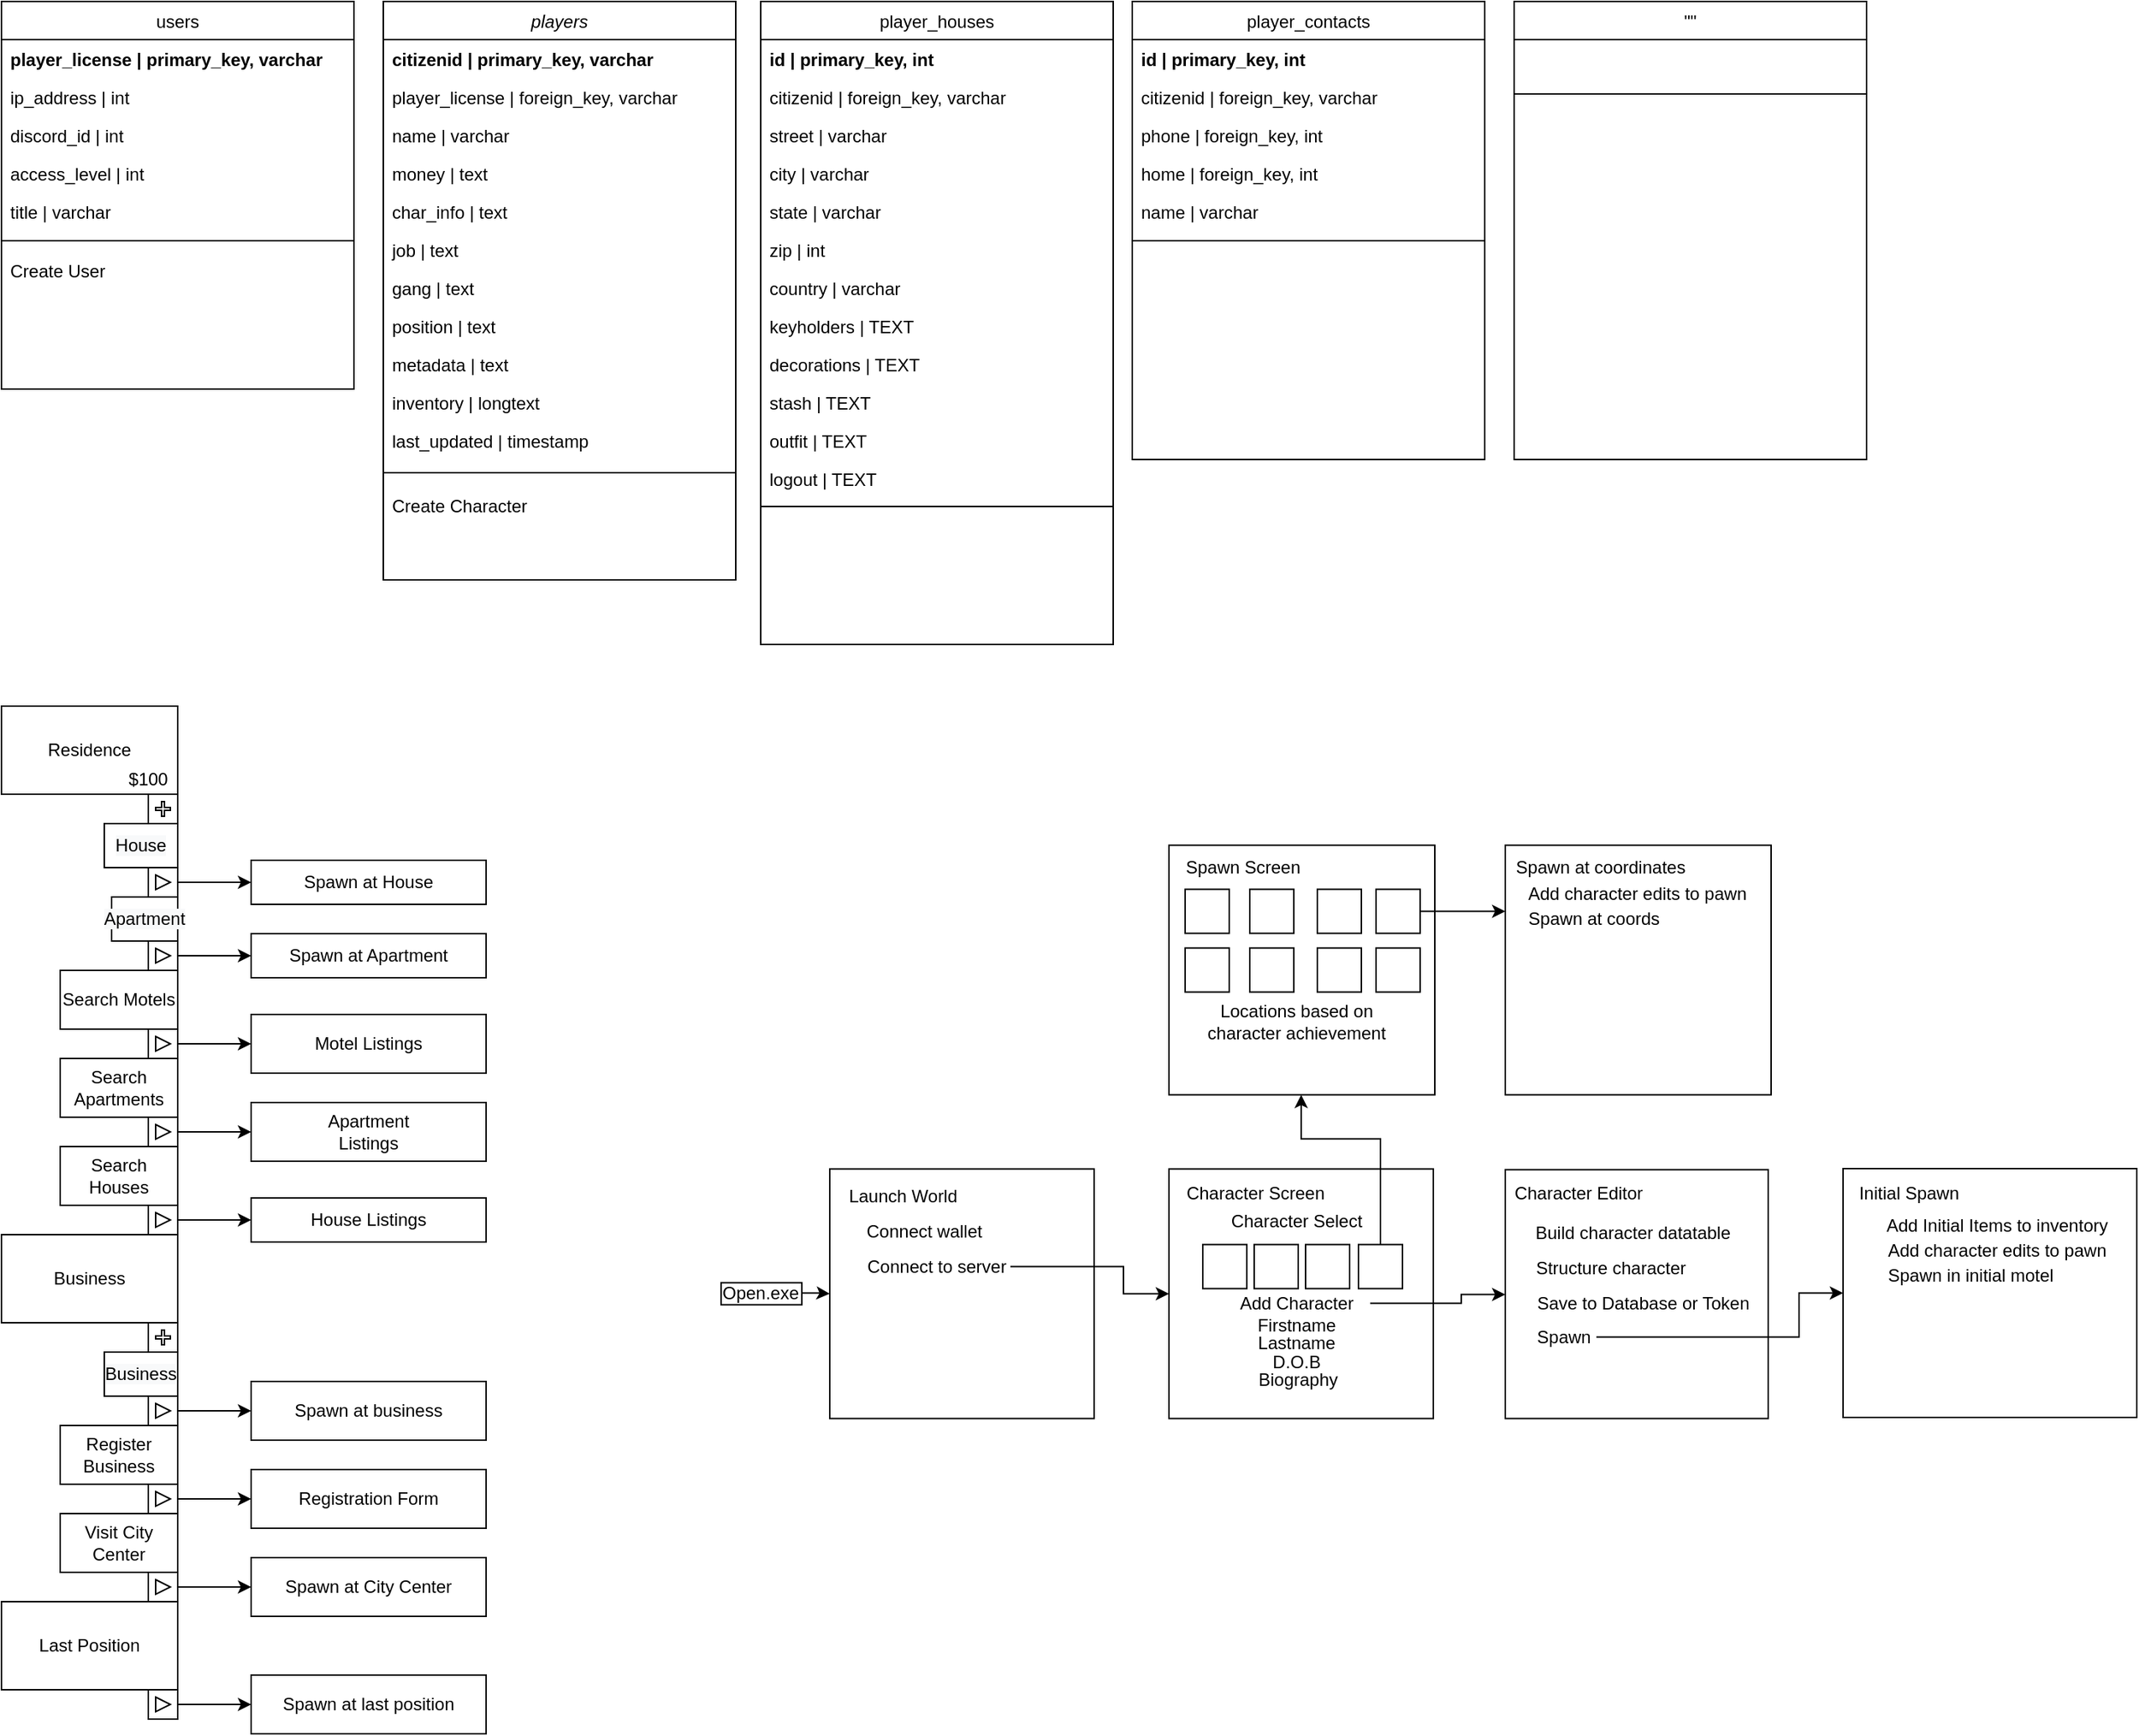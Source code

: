 <mxfile>
    <diagram id="C5RBs43oDa-KdzZeNtuy" name="Page-1">
        <mxGraphModel dx="797" dy="773" grid="1" gridSize="10" guides="1" tooltips="1" connect="1" arrows="1" fold="1" page="1" pageScale="1" pageWidth="827" pageHeight="1169" math="0" shadow="0">
            <root>
                <mxCell id="WIyWlLk6GJQsqaUBKTNV-0"/>
                <mxCell id="WIyWlLk6GJQsqaUBKTNV-1" parent="WIyWlLk6GJQsqaUBKTNV-0"/>
                <mxCell id="zkfFHV4jXpPFQw0GAbJ--17" value="player_houses" style="swimlane;fontStyle=0;align=center;verticalAlign=top;childLayout=stackLayout;horizontal=1;startSize=26;horizontalStack=0;resizeParent=1;resizeLast=0;collapsible=1;marginBottom=0;rounded=0;shadow=0;strokeWidth=1;" parent="WIyWlLk6GJQsqaUBKTNV-1" vertex="1">
                    <mxGeometry x="587" y="80" width="240" height="438" as="geometry">
                        <mxRectangle x="550" y="140" width="160" height="26" as="alternateBounds"/>
                    </mxGeometry>
                </mxCell>
                <mxCell id="kCSMKHIH9y4YXAg4UVFs-0" value="id | primary_key, int" style="text;align=left;verticalAlign=top;spacingLeft=4;spacingRight=4;overflow=hidden;rotatable=0;points=[[0,0.5],[1,0.5]];portConstraint=eastwest;fontStyle=1" parent="zkfFHV4jXpPFQw0GAbJ--17" vertex="1">
                    <mxGeometry y="26" width="240" height="26" as="geometry"/>
                </mxCell>
                <mxCell id="kCSMKHIH9y4YXAg4UVFs-2" value="citizenid | foreign_key, varchar" style="text;align=left;verticalAlign=top;spacingLeft=4;spacingRight=4;overflow=hidden;rotatable=0;points=[[0,0.5],[1,0.5]];portConstraint=eastwest;" parent="zkfFHV4jXpPFQw0GAbJ--17" vertex="1">
                    <mxGeometry y="52" width="240" height="26" as="geometry"/>
                </mxCell>
                <mxCell id="zkfFHV4jXpPFQw0GAbJ--18" value="street | varchar" style="text;align=left;verticalAlign=top;spacingLeft=4;spacingRight=4;overflow=hidden;rotatable=0;points=[[0,0.5],[1,0.5]];portConstraint=eastwest;" parent="zkfFHV4jXpPFQw0GAbJ--17" vertex="1">
                    <mxGeometry y="78" width="240" height="26" as="geometry"/>
                </mxCell>
                <mxCell id="zkfFHV4jXpPFQw0GAbJ--19" value="city | varchar" style="text;align=left;verticalAlign=top;spacingLeft=4;spacingRight=4;overflow=hidden;rotatable=0;points=[[0,0.5],[1,0.5]];portConstraint=eastwest;rounded=0;shadow=0;html=0;" parent="zkfFHV4jXpPFQw0GAbJ--17" vertex="1">
                    <mxGeometry y="104" width="240" height="26" as="geometry"/>
                </mxCell>
                <mxCell id="zkfFHV4jXpPFQw0GAbJ--20" value="state | varchar" style="text;align=left;verticalAlign=top;spacingLeft=4;spacingRight=4;overflow=hidden;rotatable=0;points=[[0,0.5],[1,0.5]];portConstraint=eastwest;rounded=0;shadow=0;html=0;" parent="zkfFHV4jXpPFQw0GAbJ--17" vertex="1">
                    <mxGeometry y="130" width="240" height="26" as="geometry"/>
                </mxCell>
                <mxCell id="zkfFHV4jXpPFQw0GAbJ--21" value="zip | int" style="text;align=left;verticalAlign=top;spacingLeft=4;spacingRight=4;overflow=hidden;rotatable=0;points=[[0,0.5],[1,0.5]];portConstraint=eastwest;rounded=0;shadow=0;html=0;" parent="zkfFHV4jXpPFQw0GAbJ--17" vertex="1">
                    <mxGeometry y="156" width="240" height="26" as="geometry"/>
                </mxCell>
                <mxCell id="zkfFHV4jXpPFQw0GAbJ--22" value="country | varchar" style="text;align=left;verticalAlign=top;spacingLeft=4;spacingRight=4;overflow=hidden;rotatable=0;points=[[0,0.5],[1,0.5]];portConstraint=eastwest;rounded=0;shadow=0;html=0;" parent="zkfFHV4jXpPFQw0GAbJ--17" vertex="1">
                    <mxGeometry y="182" width="240" height="26" as="geometry"/>
                </mxCell>
                <mxCell id="kCSMKHIH9y4YXAg4UVFs-17" value="keyholders | TEXT" style="text;align=left;verticalAlign=top;spacingLeft=4;spacingRight=4;overflow=hidden;rotatable=0;points=[[0,0.5],[1,0.5]];portConstraint=eastwest;" parent="zkfFHV4jXpPFQw0GAbJ--17" vertex="1">
                    <mxGeometry y="208" width="240" height="26" as="geometry"/>
                </mxCell>
                <mxCell id="kCSMKHIH9y4YXAg4UVFs-18" value="decorations | TEXT" style="text;align=left;verticalAlign=top;spacingLeft=4;spacingRight=4;overflow=hidden;rotatable=0;points=[[0,0.5],[1,0.5]];portConstraint=eastwest;" parent="zkfFHV4jXpPFQw0GAbJ--17" vertex="1">
                    <mxGeometry y="234" width="240" height="26" as="geometry"/>
                </mxCell>
                <mxCell id="kCSMKHIH9y4YXAg4UVFs-19" value="stash | TEXT" style="text;align=left;verticalAlign=top;spacingLeft=4;spacingRight=4;overflow=hidden;rotatable=0;points=[[0,0.5],[1,0.5]];portConstraint=eastwest;" parent="zkfFHV4jXpPFQw0GAbJ--17" vertex="1">
                    <mxGeometry y="260" width="240" height="26" as="geometry"/>
                </mxCell>
                <mxCell id="kCSMKHIH9y4YXAg4UVFs-20" value="outfit | TEXT" style="text;align=left;verticalAlign=top;spacingLeft=4;spacingRight=4;overflow=hidden;rotatable=0;points=[[0,0.5],[1,0.5]];portConstraint=eastwest;" parent="zkfFHV4jXpPFQw0GAbJ--17" vertex="1">
                    <mxGeometry y="286" width="240" height="26" as="geometry"/>
                </mxCell>
                <mxCell id="kCSMKHIH9y4YXAg4UVFs-21" value="logout | TEXT" style="text;align=left;verticalAlign=top;spacingLeft=4;spacingRight=4;overflow=hidden;rotatable=0;points=[[0,0.5],[1,0.5]];portConstraint=eastwest;" parent="zkfFHV4jXpPFQw0GAbJ--17" vertex="1">
                    <mxGeometry y="312" width="240" height="26" as="geometry"/>
                </mxCell>
                <mxCell id="zkfFHV4jXpPFQw0GAbJ--23" value="" style="line;html=1;strokeWidth=1;align=left;verticalAlign=middle;spacingTop=-1;spacingLeft=3;spacingRight=3;rotatable=0;labelPosition=right;points=[];portConstraint=eastwest;" parent="zkfFHV4jXpPFQw0GAbJ--17" vertex="1">
                    <mxGeometry y="338" width="240" height="12" as="geometry"/>
                </mxCell>
                <mxCell id="kCSMKHIH9y4YXAg4UVFs-7" value="player_contacts" style="swimlane;fontStyle=0;align=center;verticalAlign=top;childLayout=stackLayout;horizontal=1;startSize=26;horizontalStack=0;resizeParent=1;resizeLast=0;collapsible=1;marginBottom=0;rounded=0;shadow=0;strokeWidth=1;" parent="WIyWlLk6GJQsqaUBKTNV-1" vertex="1">
                    <mxGeometry x="840" y="80" width="240" height="312" as="geometry">
                        <mxRectangle x="550" y="140" width="160" height="26" as="alternateBounds"/>
                    </mxGeometry>
                </mxCell>
                <mxCell id="kCSMKHIH9y4YXAg4UVFs-32" value="id | primary_key, int" style="text;align=left;verticalAlign=top;spacingLeft=4;spacingRight=4;overflow=hidden;rotatable=0;points=[[0,0.5],[1,0.5]];portConstraint=eastwest;fontStyle=1" parent="kCSMKHIH9y4YXAg4UVFs-7" vertex="1">
                    <mxGeometry y="26" width="240" height="26" as="geometry"/>
                </mxCell>
                <mxCell id="kCSMKHIH9y4YXAg4UVFs-33" value="citizenid | foreign_key, varchar" style="text;align=left;verticalAlign=top;spacingLeft=4;spacingRight=4;overflow=hidden;rotatable=0;points=[[0,0.5],[1,0.5]];portConstraint=eastwest;" parent="kCSMKHIH9y4YXAg4UVFs-7" vertex="1">
                    <mxGeometry y="52" width="240" height="26" as="geometry"/>
                </mxCell>
                <mxCell id="kCSMKHIH9y4YXAg4UVFs-35" value="phone | foreign_key, int" style="text;align=left;verticalAlign=top;spacingLeft=4;spacingRight=4;overflow=hidden;rotatable=0;points=[[0,0.5],[1,0.5]];portConstraint=eastwest;" parent="kCSMKHIH9y4YXAg4UVFs-7" vertex="1">
                    <mxGeometry y="78" width="240" height="26" as="geometry"/>
                </mxCell>
                <mxCell id="kCSMKHIH9y4YXAg4UVFs-36" value="home | foreign_key, int" style="text;align=left;verticalAlign=top;spacingLeft=4;spacingRight=4;overflow=hidden;rotatable=0;points=[[0,0.5],[1,0.5]];portConstraint=eastwest;" parent="kCSMKHIH9y4YXAg4UVFs-7" vertex="1">
                    <mxGeometry y="104" width="240" height="26" as="geometry"/>
                </mxCell>
                <mxCell id="kCSMKHIH9y4YXAg4UVFs-34" value="name | varchar" style="text;align=left;verticalAlign=top;spacingLeft=4;spacingRight=4;overflow=hidden;rotatable=0;points=[[0,0.5],[1,0.5]];portConstraint=eastwest;" parent="kCSMKHIH9y4YXAg4UVFs-7" vertex="1">
                    <mxGeometry y="130" width="240" height="26" as="geometry"/>
                </mxCell>
                <mxCell id="kCSMKHIH9y4YXAg4UVFs-16" value="" style="line;html=1;strokeWidth=1;align=left;verticalAlign=middle;spacingTop=-1;spacingLeft=3;spacingRight=3;rotatable=0;labelPosition=right;points=[];portConstraint=eastwest;" parent="kCSMKHIH9y4YXAg4UVFs-7" vertex="1">
                    <mxGeometry y="156" width="240" height="14" as="geometry"/>
                </mxCell>
                <mxCell id="zkfFHV4jXpPFQw0GAbJ--0" value="players" style="swimlane;fontStyle=2;align=center;verticalAlign=top;childLayout=stackLayout;horizontal=1;startSize=26;horizontalStack=0;resizeParent=1;resizeLast=0;collapsible=1;marginBottom=0;rounded=0;shadow=0;strokeWidth=1;" parent="WIyWlLk6GJQsqaUBKTNV-1" vertex="1">
                    <mxGeometry x="330" y="80" width="240" height="394" as="geometry">
                        <mxRectangle x="230" y="140" width="160" height="26" as="alternateBounds"/>
                    </mxGeometry>
                </mxCell>
                <mxCell id="zkfFHV4jXpPFQw0GAbJ--3" value="citizenid | primary_key, varchar" style="text;align=left;verticalAlign=top;spacingLeft=4;spacingRight=4;overflow=hidden;rotatable=0;points=[[0,0.5],[1,0.5]];portConstraint=eastwest;rounded=0;shadow=0;html=0;fontStyle=1" parent="zkfFHV4jXpPFQw0GAbJ--0" vertex="1">
                    <mxGeometry y="26" width="240" height="26" as="geometry"/>
                </mxCell>
                <mxCell id="kCSMKHIH9y4YXAg4UVFs-37" value="player_license | foreign_key, varchar" style="text;align=left;verticalAlign=top;spacingLeft=4;spacingRight=4;overflow=hidden;rotatable=0;points=[[0,0.5],[1,0.5]];portConstraint=eastwest;fontStyle=0" parent="zkfFHV4jXpPFQw0GAbJ--0" vertex="1">
                    <mxGeometry y="52" width="240" height="26" as="geometry"/>
                </mxCell>
                <mxCell id="zkfFHV4jXpPFQw0GAbJ--1" value="name | varchar" style="text;align=left;verticalAlign=top;spacingLeft=4;spacingRight=4;overflow=hidden;rotatable=0;points=[[0,0.5],[1,0.5]];portConstraint=eastwest;" parent="zkfFHV4jXpPFQw0GAbJ--0" vertex="1">
                    <mxGeometry y="78" width="240" height="26" as="geometry"/>
                </mxCell>
                <mxCell id="kCSMKHIH9y4YXAg4UVFs-22" value="money | text" style="text;align=left;verticalAlign=top;spacingLeft=4;spacingRight=4;overflow=hidden;rotatable=0;points=[[0,0.5],[1,0.5]];portConstraint=eastwest;" parent="zkfFHV4jXpPFQw0GAbJ--0" vertex="1">
                    <mxGeometry y="104" width="240" height="26" as="geometry"/>
                </mxCell>
                <mxCell id="kCSMKHIH9y4YXAg4UVFs-23" value="char_info | text" style="text;align=left;verticalAlign=top;spacingLeft=4;spacingRight=4;overflow=hidden;rotatable=0;points=[[0,0.5],[1,0.5]];portConstraint=eastwest;" parent="zkfFHV4jXpPFQw0GAbJ--0" vertex="1">
                    <mxGeometry y="130" width="240" height="26" as="geometry"/>
                </mxCell>
                <mxCell id="kCSMKHIH9y4YXAg4UVFs-24" value="job | text" style="text;align=left;verticalAlign=top;spacingLeft=4;spacingRight=4;overflow=hidden;rotatable=0;points=[[0,0.5],[1,0.5]];portConstraint=eastwest;" parent="zkfFHV4jXpPFQw0GAbJ--0" vertex="1">
                    <mxGeometry y="156" width="240" height="26" as="geometry"/>
                </mxCell>
                <mxCell id="kCSMKHIH9y4YXAg4UVFs-25" value="gang | text" style="text;align=left;verticalAlign=top;spacingLeft=4;spacingRight=4;overflow=hidden;rotatable=0;points=[[0,0.5],[1,0.5]];portConstraint=eastwest;" parent="zkfFHV4jXpPFQw0GAbJ--0" vertex="1">
                    <mxGeometry y="182" width="240" height="26" as="geometry"/>
                </mxCell>
                <mxCell id="kCSMKHIH9y4YXAg4UVFs-26" value="position | text" style="text;align=left;verticalAlign=top;spacingLeft=4;spacingRight=4;overflow=hidden;rotatable=0;points=[[0,0.5],[1,0.5]];portConstraint=eastwest;" parent="zkfFHV4jXpPFQw0GAbJ--0" vertex="1">
                    <mxGeometry y="208" width="240" height="26" as="geometry"/>
                </mxCell>
                <mxCell id="kCSMKHIH9y4YXAg4UVFs-27" value="metadata | text" style="text;align=left;verticalAlign=top;spacingLeft=4;spacingRight=4;overflow=hidden;rotatable=0;points=[[0,0.5],[1,0.5]];portConstraint=eastwest;" parent="zkfFHV4jXpPFQw0GAbJ--0" vertex="1">
                    <mxGeometry y="234" width="240" height="26" as="geometry"/>
                </mxCell>
                <mxCell id="kCSMKHIH9y4YXAg4UVFs-28" value="inventory | longtext" style="text;align=left;verticalAlign=top;spacingLeft=4;spacingRight=4;overflow=hidden;rotatable=0;points=[[0,0.5],[1,0.5]];portConstraint=eastwest;" parent="zkfFHV4jXpPFQw0GAbJ--0" vertex="1">
                    <mxGeometry y="260" width="240" height="26" as="geometry"/>
                </mxCell>
                <mxCell id="kCSMKHIH9y4YXAg4UVFs-29" value="last_updated | timestamp" style="text;align=left;verticalAlign=top;spacingLeft=4;spacingRight=4;overflow=hidden;rotatable=0;points=[[0,0.5],[1,0.5]];portConstraint=eastwest;" parent="zkfFHV4jXpPFQw0GAbJ--0" vertex="1">
                    <mxGeometry y="286" width="240" height="26" as="geometry"/>
                </mxCell>
                <mxCell id="zkfFHV4jXpPFQw0GAbJ--4" value="" style="line;html=1;strokeWidth=1;align=left;verticalAlign=middle;spacingTop=-1;spacingLeft=3;spacingRight=3;rotatable=0;labelPosition=right;points=[];portConstraint=eastwest;" parent="zkfFHV4jXpPFQw0GAbJ--0" vertex="1">
                    <mxGeometry y="312" width="240" height="18" as="geometry"/>
                </mxCell>
                <mxCell id="zkfFHV4jXpPFQw0GAbJ--5" value="Create Character" style="text;align=left;verticalAlign=top;spacingLeft=4;spacingRight=4;overflow=hidden;rotatable=0;points=[[0,0.5],[1,0.5]];portConstraint=eastwest;" parent="zkfFHV4jXpPFQw0GAbJ--0" vertex="1">
                    <mxGeometry y="330" width="240" height="26" as="geometry"/>
                </mxCell>
                <mxCell id="zkfFHV4jXpPFQw0GAbJ--6" value="users" style="swimlane;fontStyle=0;align=center;verticalAlign=top;childLayout=stackLayout;horizontal=1;startSize=26;horizontalStack=0;resizeParent=1;resizeLast=0;collapsible=1;marginBottom=0;rounded=0;shadow=0;strokeWidth=1;" parent="WIyWlLk6GJQsqaUBKTNV-1" vertex="1">
                    <mxGeometry x="70" y="80" width="240" height="264" as="geometry">
                        <mxRectangle x="130" y="380" width="160" height="26" as="alternateBounds"/>
                    </mxGeometry>
                </mxCell>
                <mxCell id="zkfFHV4jXpPFQw0GAbJ--7" value="player_license | primary_key, varchar" style="text;align=left;verticalAlign=top;spacingLeft=4;spacingRight=4;overflow=hidden;rotatable=0;points=[[0,0.5],[1,0.5]];portConstraint=eastwest;fontStyle=1" parent="zkfFHV4jXpPFQw0GAbJ--6" vertex="1">
                    <mxGeometry y="26" width="240" height="26" as="geometry"/>
                </mxCell>
                <mxCell id="zkfFHV4jXpPFQw0GAbJ--8" value="ip_address | int" style="text;align=left;verticalAlign=top;spacingLeft=4;spacingRight=4;overflow=hidden;rotatable=0;points=[[0,0.5],[1,0.5]];portConstraint=eastwest;rounded=0;shadow=0;html=0;" parent="zkfFHV4jXpPFQw0GAbJ--6" vertex="1">
                    <mxGeometry y="52" width="240" height="26" as="geometry"/>
                </mxCell>
                <mxCell id="kCSMKHIH9y4YXAg4UVFs-5" value="discord_id | int" style="text;align=left;verticalAlign=top;spacingLeft=4;spacingRight=4;overflow=hidden;rotatable=0;points=[[0,0.5],[1,0.5]];portConstraint=eastwest;rounded=0;shadow=0;html=0;" parent="zkfFHV4jXpPFQw0GAbJ--6" vertex="1">
                    <mxGeometry y="78" width="240" height="26" as="geometry"/>
                </mxCell>
                <mxCell id="kCSMKHIH9y4YXAg4UVFs-4" value="access_level | int" style="text;align=left;verticalAlign=top;spacingLeft=4;spacingRight=4;overflow=hidden;rotatable=0;points=[[0,0.5],[1,0.5]];portConstraint=eastwest;rounded=0;shadow=0;html=0;" parent="zkfFHV4jXpPFQw0GAbJ--6" vertex="1">
                    <mxGeometry y="104" width="240" height="26" as="geometry"/>
                </mxCell>
                <mxCell id="kCSMKHIH9y4YXAg4UVFs-6" value="title | varchar" style="text;align=left;verticalAlign=top;spacingLeft=4;spacingRight=4;overflow=hidden;rotatable=0;points=[[0,0.5],[1,0.5]];portConstraint=eastwest;rounded=0;shadow=0;html=0;" parent="zkfFHV4jXpPFQw0GAbJ--6" vertex="1">
                    <mxGeometry y="130" width="240" height="26" as="geometry"/>
                </mxCell>
                <mxCell id="zkfFHV4jXpPFQw0GAbJ--9" value="" style="line;html=1;strokeWidth=1;align=left;verticalAlign=middle;spacingTop=-1;spacingLeft=3;spacingRight=3;rotatable=0;labelPosition=right;points=[];portConstraint=eastwest;" parent="zkfFHV4jXpPFQw0GAbJ--6" vertex="1">
                    <mxGeometry y="156" width="240" height="14" as="geometry"/>
                </mxCell>
                <mxCell id="kCSMKHIH9y4YXAg4UVFs-38" value="Create User" style="text;align=left;verticalAlign=top;spacingLeft=4;spacingRight=4;overflow=hidden;rotatable=0;points=[[0,0.5],[1,0.5]];portConstraint=eastwest;" parent="zkfFHV4jXpPFQw0GAbJ--6" vertex="1">
                    <mxGeometry y="170" width="240" height="26" as="geometry"/>
                </mxCell>
                <mxCell id="kCSMKHIH9y4YXAg4UVFs-30" value="&quot;&quot;" style="swimlane;fontStyle=0;align=center;verticalAlign=top;childLayout=stackLayout;horizontal=1;startSize=26;horizontalStack=0;resizeParent=1;resizeLast=0;collapsible=1;marginBottom=0;rounded=0;shadow=0;strokeWidth=1;" parent="WIyWlLk6GJQsqaUBKTNV-1" vertex="1">
                    <mxGeometry x="1100" y="80" width="240" height="312" as="geometry">
                        <mxRectangle x="550" y="140" width="160" height="26" as="alternateBounds"/>
                    </mxGeometry>
                </mxCell>
                <mxCell id="kCSMKHIH9y4YXAg4UVFs-31" value="" style="line;html=1;strokeWidth=1;align=left;verticalAlign=middle;spacingTop=-1;spacingLeft=3;spacingRight=3;rotatable=0;labelPosition=right;points=[];portConstraint=eastwest;" parent="kCSMKHIH9y4YXAg4UVFs-30" vertex="1">
                    <mxGeometry y="26" width="240" height="74" as="geometry"/>
                </mxCell>
                <mxCell id="UZI6q3Mi1pExhPKwUzdT-0" value="" style="rounded=0;whiteSpace=wrap;html=1;" parent="WIyWlLk6GJQsqaUBKTNV-1" vertex="1">
                    <mxGeometry x="70" y="560" width="120" height="60" as="geometry"/>
                </mxCell>
                <mxCell id="UZI6q3Mi1pExhPKwUzdT-1" value="Residence" style="text;html=1;strokeColor=none;fillColor=none;align=center;verticalAlign=middle;whiteSpace=wrap;rounded=0;" parent="WIyWlLk6GJQsqaUBKTNV-1" vertex="1">
                    <mxGeometry x="95" y="580" width="70" height="20" as="geometry"/>
                </mxCell>
                <mxCell id="UZI6q3Mi1pExhPKwUzdT-2" value="" style="rounded=0;whiteSpace=wrap;html=1;" parent="WIyWlLk6GJQsqaUBKTNV-1" vertex="1">
                    <mxGeometry x="70" y="1170" width="120" height="60" as="geometry"/>
                </mxCell>
                <mxCell id="UZI6q3Mi1pExhPKwUzdT-3" value="Last Position" style="text;html=1;strokeColor=none;fillColor=none;align=center;verticalAlign=middle;whiteSpace=wrap;rounded=0;" parent="WIyWlLk6GJQsqaUBKTNV-1" vertex="1">
                    <mxGeometry x="90" y="1190" width="80" height="20" as="geometry"/>
                </mxCell>
                <mxCell id="UZI6q3Mi1pExhPKwUzdT-4" value="" style="rounded=0;whiteSpace=wrap;html=1;" parent="WIyWlLk6GJQsqaUBKTNV-1" vertex="1">
                    <mxGeometry x="70" y="920" width="120" height="60" as="geometry"/>
                </mxCell>
                <mxCell id="UZI6q3Mi1pExhPKwUzdT-5" value="Business" style="text;html=1;strokeColor=none;fillColor=none;align=center;verticalAlign=middle;whiteSpace=wrap;rounded=0;" parent="WIyWlLk6GJQsqaUBKTNV-1" vertex="1">
                    <mxGeometry x="80" y="940" width="100" height="20" as="geometry"/>
                </mxCell>
                <mxCell id="UZI6q3Mi1pExhPKwUzdT-6" value="" style="rounded=0;whiteSpace=wrap;html=1;" parent="WIyWlLk6GJQsqaUBKTNV-1" vertex="1">
                    <mxGeometry x="110" y="1050" width="80" height="40" as="geometry"/>
                </mxCell>
                <mxCell id="UZI6q3Mi1pExhPKwUzdT-7" value="Register Business" style="text;html=1;strokeColor=none;fillColor=none;align=center;verticalAlign=middle;whiteSpace=wrap;rounded=0;" parent="WIyWlLk6GJQsqaUBKTNV-1" vertex="1">
                    <mxGeometry x="110" y="1060" width="80" height="20" as="geometry"/>
                </mxCell>
                <mxCell id="UZI6q3Mi1pExhPKwUzdT-8" value="" style="rounded=0;whiteSpace=wrap;html=1;" parent="WIyWlLk6GJQsqaUBKTNV-1" vertex="1">
                    <mxGeometry x="110" y="1110" width="80" height="40" as="geometry"/>
                </mxCell>
                <mxCell id="UZI6q3Mi1pExhPKwUzdT-9" value="Visit City Center" style="text;html=1;strokeColor=none;fillColor=none;align=center;verticalAlign=middle;whiteSpace=wrap;rounded=0;" parent="WIyWlLk6GJQsqaUBKTNV-1" vertex="1">
                    <mxGeometry x="110" y="1120" width="80" height="20" as="geometry"/>
                </mxCell>
                <mxCell id="UZI6q3Mi1pExhPKwUzdT-10" value="$100" style="text;html=1;strokeColor=none;fillColor=none;align=center;verticalAlign=middle;whiteSpace=wrap;rounded=0;" parent="WIyWlLk6GJQsqaUBKTNV-1" vertex="1">
                    <mxGeometry x="150" y="600" width="40" height="20" as="geometry"/>
                </mxCell>
                <mxCell id="UZI6q3Mi1pExhPKwUzdT-11" value="" style="rounded=0;whiteSpace=wrap;html=1;" parent="WIyWlLk6GJQsqaUBKTNV-1" vertex="1">
                    <mxGeometry x="170" y="980" width="20" height="20" as="geometry"/>
                </mxCell>
                <mxCell id="UZI6q3Mi1pExhPKwUzdT-12" value="" style="rounded=0;whiteSpace=wrap;html=1;" parent="WIyWlLk6GJQsqaUBKTNV-1" vertex="1">
                    <mxGeometry x="170" y="620" width="20" height="20" as="geometry"/>
                </mxCell>
                <mxCell id="UZI6q3Mi1pExhPKwUzdT-13" style="edgeStyle=orthogonalEdgeStyle;rounded=0;orthogonalLoop=1;jettySize=auto;html=1;" parent="WIyWlLk6GJQsqaUBKTNV-1" source="UZI6q3Mi1pExhPKwUzdT-14" target="UZI6q3Mi1pExhPKwUzdT-61" edge="1">
                    <mxGeometry relative="1" as="geometry">
                        <mxPoint x="240" y="1100" as="targetPoint"/>
                    </mxGeometry>
                </mxCell>
                <mxCell id="UZI6q3Mi1pExhPKwUzdT-14" value="" style="rounded=0;whiteSpace=wrap;html=1;" parent="WIyWlLk6GJQsqaUBKTNV-1" vertex="1">
                    <mxGeometry x="170" y="1090" width="20" height="20" as="geometry"/>
                </mxCell>
                <mxCell id="UZI6q3Mi1pExhPKwUzdT-15" style="edgeStyle=orthogonalEdgeStyle;rounded=0;orthogonalLoop=1;jettySize=auto;html=1;" parent="WIyWlLk6GJQsqaUBKTNV-1" source="UZI6q3Mi1pExhPKwUzdT-16" edge="1">
                    <mxGeometry relative="1" as="geometry">
                        <mxPoint x="240" y="1160" as="targetPoint"/>
                    </mxGeometry>
                </mxCell>
                <mxCell id="UZI6q3Mi1pExhPKwUzdT-16" value="" style="rounded=0;whiteSpace=wrap;html=1;" parent="WIyWlLk6GJQsqaUBKTNV-1" vertex="1">
                    <mxGeometry x="170" y="1150" width="20" height="20" as="geometry"/>
                </mxCell>
                <mxCell id="UZI6q3Mi1pExhPKwUzdT-17" value="" style="triangle;whiteSpace=wrap;html=1;" parent="WIyWlLk6GJQsqaUBKTNV-1" vertex="1">
                    <mxGeometry x="175" y="1095" width="10" height="10" as="geometry"/>
                </mxCell>
                <mxCell id="UZI6q3Mi1pExhPKwUzdT-18" style="edgeStyle=orthogonalEdgeStyle;rounded=0;orthogonalLoop=1;jettySize=auto;html=1;" parent="WIyWlLk6GJQsqaUBKTNV-1" source="UZI6q3Mi1pExhPKwUzdT-19" edge="1">
                    <mxGeometry relative="1" as="geometry">
                        <mxPoint x="240" y="1240" as="targetPoint"/>
                    </mxGeometry>
                </mxCell>
                <mxCell id="UZI6q3Mi1pExhPKwUzdT-19" value="" style="rounded=0;whiteSpace=wrap;html=1;" parent="WIyWlLk6GJQsqaUBKTNV-1" vertex="1">
                    <mxGeometry x="170" y="1230" width="20" height="20" as="geometry"/>
                </mxCell>
                <mxCell id="UZI6q3Mi1pExhPKwUzdT-20" value="" style="triangle;whiteSpace=wrap;html=1;" parent="WIyWlLk6GJQsqaUBKTNV-1" vertex="1">
                    <mxGeometry x="175" y="1155" width="10" height="10" as="geometry"/>
                </mxCell>
                <mxCell id="UZI6q3Mi1pExhPKwUzdT-21" value="" style="triangle;whiteSpace=wrap;html=1;" parent="WIyWlLk6GJQsqaUBKTNV-1" vertex="1">
                    <mxGeometry x="175" y="1235" width="10" height="10" as="geometry"/>
                </mxCell>
                <mxCell id="UZI6q3Mi1pExhPKwUzdT-22" value="" style="shape=cross;whiteSpace=wrap;html=1;size=0.2;" parent="WIyWlLk6GJQsqaUBKTNV-1" vertex="1">
                    <mxGeometry x="175" y="985" width="10" height="10" as="geometry"/>
                </mxCell>
                <mxCell id="UZI6q3Mi1pExhPKwUzdT-23" value="" style="shape=cross;whiteSpace=wrap;html=1;size=0.2;" parent="WIyWlLk6GJQsqaUBKTNV-1" vertex="1">
                    <mxGeometry x="175" y="625" width="10" height="10" as="geometry"/>
                </mxCell>
                <mxCell id="UZI6q3Mi1pExhPKwUzdT-24" style="edgeStyle=orthogonalEdgeStyle;rounded=0;orthogonalLoop=1;jettySize=auto;html=1;exitX=1;exitY=0.5;exitDx=0;exitDy=0;" parent="WIyWlLk6GJQsqaUBKTNV-1" source="UZI6q3Mi1pExhPKwUzdT-27" target="UZI6q3Mi1pExhPKwUzdT-29" edge="1">
                    <mxGeometry relative="1" as="geometry">
                        <mxPoint x="250" y="760" as="targetPoint"/>
                    </mxGeometry>
                </mxCell>
                <mxCell id="UZI6q3Mi1pExhPKwUzdT-25" value="" style="rounded=0;whiteSpace=wrap;html=1;" parent="WIyWlLk6GJQsqaUBKTNV-1" vertex="1">
                    <mxGeometry x="110" y="740" width="80" height="40" as="geometry"/>
                </mxCell>
                <mxCell id="UZI6q3Mi1pExhPKwUzdT-26" value="Search Motels" style="text;html=1;strokeColor=none;fillColor=none;align=center;verticalAlign=middle;whiteSpace=wrap;rounded=0;" parent="WIyWlLk6GJQsqaUBKTNV-1" vertex="1">
                    <mxGeometry x="110" y="750" width="80" height="20" as="geometry"/>
                </mxCell>
                <mxCell id="UZI6q3Mi1pExhPKwUzdT-27" value="" style="rounded=0;whiteSpace=wrap;html=1;" parent="WIyWlLk6GJQsqaUBKTNV-1" vertex="1">
                    <mxGeometry x="170" y="780" width="20" height="20" as="geometry"/>
                </mxCell>
                <mxCell id="UZI6q3Mi1pExhPKwUzdT-28" value="" style="triangle;whiteSpace=wrap;html=1;" parent="WIyWlLk6GJQsqaUBKTNV-1" vertex="1">
                    <mxGeometry x="175" y="785" width="10" height="10" as="geometry"/>
                </mxCell>
                <mxCell id="UZI6q3Mi1pExhPKwUzdT-29" value="" style="rounded=0;whiteSpace=wrap;html=1;" parent="WIyWlLk6GJQsqaUBKTNV-1" vertex="1">
                    <mxGeometry x="240" y="770" width="160" height="40" as="geometry"/>
                </mxCell>
                <mxCell id="UZI6q3Mi1pExhPKwUzdT-30" value="Motel Listings" style="text;html=1;strokeColor=none;fillColor=none;align=center;verticalAlign=middle;whiteSpace=wrap;rounded=0;" parent="WIyWlLk6GJQsqaUBKTNV-1" vertex="1">
                    <mxGeometry x="280" y="780" width="80" height="20" as="geometry"/>
                </mxCell>
                <mxCell id="UZI6q3Mi1pExhPKwUzdT-31" value="" style="rounded=0;whiteSpace=wrap;html=1;" parent="WIyWlLk6GJQsqaUBKTNV-1" vertex="1">
                    <mxGeometry x="110" y="800" width="80" height="40" as="geometry"/>
                </mxCell>
                <mxCell id="UZI6q3Mi1pExhPKwUzdT-32" style="edgeStyle=orthogonalEdgeStyle;rounded=0;orthogonalLoop=1;jettySize=auto;html=1;exitX=1;exitY=0.5;exitDx=0;exitDy=0;" parent="WIyWlLk6GJQsqaUBKTNV-1" source="UZI6q3Mi1pExhPKwUzdT-34" target="UZI6q3Mi1pExhPKwUzdT-44" edge="1">
                    <mxGeometry relative="1" as="geometry">
                        <mxPoint x="240" y="820" as="targetPoint"/>
                    </mxGeometry>
                </mxCell>
                <mxCell id="UZI6q3Mi1pExhPKwUzdT-33" value="Search Apartments" style="text;html=1;strokeColor=none;fillColor=none;align=center;verticalAlign=middle;whiteSpace=wrap;rounded=0;" parent="WIyWlLk6GJQsqaUBKTNV-1" vertex="1">
                    <mxGeometry x="110" y="810" width="80" height="20" as="geometry"/>
                </mxCell>
                <mxCell id="UZI6q3Mi1pExhPKwUzdT-34" value="" style="rounded=0;whiteSpace=wrap;html=1;" parent="WIyWlLk6GJQsqaUBKTNV-1" vertex="1">
                    <mxGeometry x="170" y="840" width="20" height="20" as="geometry"/>
                </mxCell>
                <mxCell id="UZI6q3Mi1pExhPKwUzdT-35" value="" style="triangle;whiteSpace=wrap;html=1;" parent="WIyWlLk6GJQsqaUBKTNV-1" vertex="1">
                    <mxGeometry x="175" y="845" width="10" height="10" as="geometry"/>
                </mxCell>
                <mxCell id="UZI6q3Mi1pExhPKwUzdT-36" style="edgeStyle=orthogonalEdgeStyle;rounded=0;orthogonalLoop=1;jettySize=auto;html=1;exitX=1;exitY=0.5;exitDx=0;exitDy=0;entryX=0;entryY=0.5;entryDx=0;entryDy=0;" parent="WIyWlLk6GJQsqaUBKTNV-1" source="UZI6q3Mi1pExhPKwUzdT-39" target="UZI6q3Mi1pExhPKwUzdT-46" edge="1">
                    <mxGeometry relative="1" as="geometry">
                        <mxPoint x="240" y="880" as="targetPoint"/>
                    </mxGeometry>
                </mxCell>
                <mxCell id="UZI6q3Mi1pExhPKwUzdT-37" value="" style="rounded=0;whiteSpace=wrap;html=1;" parent="WIyWlLk6GJQsqaUBKTNV-1" vertex="1">
                    <mxGeometry x="110" y="860" width="80" height="40" as="geometry"/>
                </mxCell>
                <mxCell id="UZI6q3Mi1pExhPKwUzdT-38" value="Search Houses" style="text;html=1;strokeColor=none;fillColor=none;align=center;verticalAlign=middle;whiteSpace=wrap;rounded=0;" parent="WIyWlLk6GJQsqaUBKTNV-1" vertex="1">
                    <mxGeometry x="110" y="870" width="80" height="20" as="geometry"/>
                </mxCell>
                <mxCell id="UZI6q3Mi1pExhPKwUzdT-39" value="" style="rounded=0;whiteSpace=wrap;html=1;" parent="WIyWlLk6GJQsqaUBKTNV-1" vertex="1">
                    <mxGeometry x="170" y="900" width="20" height="20" as="geometry"/>
                </mxCell>
                <mxCell id="UZI6q3Mi1pExhPKwUzdT-40" value="" style="triangle;whiteSpace=wrap;html=1;" parent="WIyWlLk6GJQsqaUBKTNV-1" vertex="1">
                    <mxGeometry x="175" y="905" width="10" height="10" as="geometry"/>
                </mxCell>
                <mxCell id="UZI6q3Mi1pExhPKwUzdT-41" value="&lt;span style=&quot;color: rgb(0 , 0 , 0) ; font-family: &amp;#34;helvetica&amp;#34; ; font-size: 12px ; font-style: normal ; font-weight: 400 ; letter-spacing: normal ; text-align: center ; text-indent: 0px ; text-transform: none ; word-spacing: 0px ; background-color: rgb(248 , 249 , 250) ; display: inline ; float: none&quot;&gt;House&lt;/span&gt;" style="rounded=0;whiteSpace=wrap;html=1;" parent="WIyWlLk6GJQsqaUBKTNV-1" vertex="1">
                    <mxGeometry x="140" y="640" width="50" height="30" as="geometry"/>
                </mxCell>
                <mxCell id="UZI6q3Mi1pExhPKwUzdT-42" value="&lt;span style=&quot;color: rgb(0 , 0 , 0) ; font-family: &amp;#34;helvetica&amp;#34; ; font-size: 12px ; font-style: normal ; font-weight: 400 ; letter-spacing: normal ; text-align: center ; text-indent: 0px ; text-transform: none ; word-spacing: 0px ; background-color: rgb(248 , 249 , 250) ; display: inline ; float: none&quot;&gt;Apartment&lt;/span&gt;" style="rounded=0;whiteSpace=wrap;html=1;" parent="WIyWlLk6GJQsqaUBKTNV-1" vertex="1">
                    <mxGeometry x="145" y="690" width="45" height="30" as="geometry"/>
                </mxCell>
                <mxCell id="UZI6q3Mi1pExhPKwUzdT-43" value="&lt;span style=&quot;color: rgb(0 , 0 , 0) ; font-family: &amp;#34;helvetica&amp;#34; ; font-size: 12px ; font-style: normal ; font-weight: 400 ; letter-spacing: normal ; text-align: center ; text-indent: 0px ; text-transform: none ; word-spacing: 0px ; background-color: rgb(248 , 249 , 250) ; display: inline ; float: none&quot;&gt;Business&lt;/span&gt;" style="rounded=0;whiteSpace=wrap;html=1;" parent="WIyWlLk6GJQsqaUBKTNV-1" vertex="1">
                    <mxGeometry x="140" y="1000" width="50" height="30" as="geometry"/>
                </mxCell>
                <mxCell id="UZI6q3Mi1pExhPKwUzdT-44" value="" style="rounded=0;whiteSpace=wrap;html=1;" parent="WIyWlLk6GJQsqaUBKTNV-1" vertex="1">
                    <mxGeometry x="240" y="830" width="160" height="40" as="geometry"/>
                </mxCell>
                <mxCell id="UZI6q3Mi1pExhPKwUzdT-45" value="Apartment Listings" style="text;html=1;strokeColor=none;fillColor=none;align=center;verticalAlign=middle;whiteSpace=wrap;rounded=0;" parent="WIyWlLk6GJQsqaUBKTNV-1" vertex="1">
                    <mxGeometry x="280" y="840" width="80" height="20" as="geometry"/>
                </mxCell>
                <mxCell id="UZI6q3Mi1pExhPKwUzdT-46" value="" style="rounded=0;whiteSpace=wrap;html=1;" parent="WIyWlLk6GJQsqaUBKTNV-1" vertex="1">
                    <mxGeometry x="240" y="895" width="160" height="30" as="geometry"/>
                </mxCell>
                <mxCell id="UZI6q3Mi1pExhPKwUzdT-47" value="House Listings" style="text;html=1;strokeColor=none;fillColor=none;align=center;verticalAlign=middle;whiteSpace=wrap;rounded=0;" parent="WIyWlLk6GJQsqaUBKTNV-1" vertex="1">
                    <mxGeometry x="270" y="900" width="100" height="20" as="geometry"/>
                </mxCell>
                <mxCell id="UZI6q3Mi1pExhPKwUzdT-48" style="edgeStyle=orthogonalEdgeStyle;rounded=0;orthogonalLoop=1;jettySize=auto;html=1;" parent="WIyWlLk6GJQsqaUBKTNV-1" source="UZI6q3Mi1pExhPKwUzdT-49" target="UZI6q3Mi1pExhPKwUzdT-57" edge="1">
                    <mxGeometry relative="1" as="geometry">
                        <mxPoint x="240" y="680" as="targetPoint"/>
                    </mxGeometry>
                </mxCell>
                <mxCell id="UZI6q3Mi1pExhPKwUzdT-49" value="" style="rounded=0;whiteSpace=wrap;html=1;" parent="WIyWlLk6GJQsqaUBKTNV-1" vertex="1">
                    <mxGeometry x="170" y="670" width="20" height="20" as="geometry"/>
                </mxCell>
                <mxCell id="UZI6q3Mi1pExhPKwUzdT-50" value="" style="triangle;whiteSpace=wrap;html=1;" parent="WIyWlLk6GJQsqaUBKTNV-1" vertex="1">
                    <mxGeometry x="175" y="675" width="10" height="10" as="geometry"/>
                </mxCell>
                <mxCell id="UZI6q3Mi1pExhPKwUzdT-51" style="edgeStyle=orthogonalEdgeStyle;rounded=0;orthogonalLoop=1;jettySize=auto;html=1;" parent="WIyWlLk6GJQsqaUBKTNV-1" source="UZI6q3Mi1pExhPKwUzdT-52" edge="1">
                    <mxGeometry relative="1" as="geometry">
                        <mxPoint x="240" y="730" as="targetPoint"/>
                    </mxGeometry>
                </mxCell>
                <mxCell id="UZI6q3Mi1pExhPKwUzdT-52" value="" style="rounded=0;whiteSpace=wrap;html=1;" parent="WIyWlLk6GJQsqaUBKTNV-1" vertex="1">
                    <mxGeometry x="170" y="720" width="20" height="20" as="geometry"/>
                </mxCell>
                <mxCell id="UZI6q3Mi1pExhPKwUzdT-53" value="" style="triangle;whiteSpace=wrap;html=1;" parent="WIyWlLk6GJQsqaUBKTNV-1" vertex="1">
                    <mxGeometry x="175" y="725" width="10" height="10" as="geometry"/>
                </mxCell>
                <mxCell id="UZI6q3Mi1pExhPKwUzdT-54" style="edgeStyle=orthogonalEdgeStyle;rounded=0;orthogonalLoop=1;jettySize=auto;html=1;" parent="WIyWlLk6GJQsqaUBKTNV-1" source="UZI6q3Mi1pExhPKwUzdT-55" edge="1">
                    <mxGeometry relative="1" as="geometry">
                        <mxPoint x="240" y="1040" as="targetPoint"/>
                    </mxGeometry>
                </mxCell>
                <mxCell id="UZI6q3Mi1pExhPKwUzdT-55" value="" style="rounded=0;whiteSpace=wrap;html=1;" parent="WIyWlLk6GJQsqaUBKTNV-1" vertex="1">
                    <mxGeometry x="170" y="1030" width="20" height="20" as="geometry"/>
                </mxCell>
                <mxCell id="UZI6q3Mi1pExhPKwUzdT-56" value="" style="triangle;whiteSpace=wrap;html=1;" parent="WIyWlLk6GJQsqaUBKTNV-1" vertex="1">
                    <mxGeometry x="175" y="1035" width="10" height="10" as="geometry"/>
                </mxCell>
                <mxCell id="UZI6q3Mi1pExhPKwUzdT-57" value="" style="rounded=0;whiteSpace=wrap;html=1;" parent="WIyWlLk6GJQsqaUBKTNV-1" vertex="1">
                    <mxGeometry x="240" y="665" width="160" height="30" as="geometry"/>
                </mxCell>
                <mxCell id="UZI6q3Mi1pExhPKwUzdT-58" value="" style="rounded=0;whiteSpace=wrap;html=1;" parent="WIyWlLk6GJQsqaUBKTNV-1" vertex="1">
                    <mxGeometry x="240" y="715" width="160" height="30" as="geometry"/>
                </mxCell>
                <mxCell id="UZI6q3Mi1pExhPKwUzdT-59" value="Spawn at Apartment" style="text;html=1;strokeColor=none;fillColor=none;align=center;verticalAlign=middle;whiteSpace=wrap;rounded=0;" parent="WIyWlLk6GJQsqaUBKTNV-1" vertex="1">
                    <mxGeometry x="245" y="720" width="150" height="20" as="geometry"/>
                </mxCell>
                <mxCell id="UZI6q3Mi1pExhPKwUzdT-60" value="Spawn at House" style="text;html=1;strokeColor=none;fillColor=none;align=center;verticalAlign=middle;whiteSpace=wrap;rounded=0;" parent="WIyWlLk6GJQsqaUBKTNV-1" vertex="1">
                    <mxGeometry x="245" y="670" width="150" height="20" as="geometry"/>
                </mxCell>
                <mxCell id="UZI6q3Mi1pExhPKwUzdT-61" value="" style="rounded=0;whiteSpace=wrap;html=1;" parent="WIyWlLk6GJQsqaUBKTNV-1" vertex="1">
                    <mxGeometry x="240" y="1080" width="160" height="40" as="geometry"/>
                </mxCell>
                <mxCell id="UZI6q3Mi1pExhPKwUzdT-62" value="" style="rounded=0;whiteSpace=wrap;html=1;" parent="WIyWlLk6GJQsqaUBKTNV-1" vertex="1">
                    <mxGeometry x="240" y="1140" width="160" height="40" as="geometry"/>
                </mxCell>
                <mxCell id="UZI6q3Mi1pExhPKwUzdT-63" value="" style="rounded=0;whiteSpace=wrap;html=1;" parent="WIyWlLk6GJQsqaUBKTNV-1" vertex="1">
                    <mxGeometry x="240" y="1220" width="160" height="40" as="geometry"/>
                </mxCell>
                <mxCell id="UZI6q3Mi1pExhPKwUzdT-64" value="Spawn at last position" style="text;html=1;strokeColor=none;fillColor=none;align=center;verticalAlign=middle;whiteSpace=wrap;rounded=0;" parent="WIyWlLk6GJQsqaUBKTNV-1" vertex="1">
                    <mxGeometry x="260" y="1230" width="120" height="20" as="geometry"/>
                </mxCell>
                <mxCell id="UZI6q3Mi1pExhPKwUzdT-65" value="" style="rounded=0;whiteSpace=wrap;html=1;" parent="WIyWlLk6GJQsqaUBKTNV-1" vertex="1">
                    <mxGeometry x="240" y="1020" width="160" height="40" as="geometry"/>
                </mxCell>
                <mxCell id="UZI6q3Mi1pExhPKwUzdT-66" value="Spawn at City Center" style="text;html=1;strokeColor=none;fillColor=none;align=center;verticalAlign=middle;whiteSpace=wrap;rounded=0;" parent="WIyWlLk6GJQsqaUBKTNV-1" vertex="1">
                    <mxGeometry x="260" y="1150" width="120" height="20" as="geometry"/>
                </mxCell>
                <mxCell id="UZI6q3Mi1pExhPKwUzdT-67" value="Registration Form" style="text;html=1;strokeColor=none;fillColor=none;align=center;verticalAlign=middle;whiteSpace=wrap;rounded=0;" parent="WIyWlLk6GJQsqaUBKTNV-1" vertex="1">
                    <mxGeometry x="260" y="1090" width="120" height="20" as="geometry"/>
                </mxCell>
                <mxCell id="UZI6q3Mi1pExhPKwUzdT-68" value="Spawn at business" style="text;html=1;strokeColor=none;fillColor=none;align=center;verticalAlign=middle;whiteSpace=wrap;rounded=0;" parent="WIyWlLk6GJQsqaUBKTNV-1" vertex="1">
                    <mxGeometry x="260" y="1030" width="120" height="20" as="geometry"/>
                </mxCell>
                <mxCell id="UZI6q3Mi1pExhPKwUzdT-69" value="" style="rounded=0;whiteSpace=wrap;html=1;" parent="WIyWlLk6GJQsqaUBKTNV-1" vertex="1">
                    <mxGeometry x="634" y="875.25" width="180" height="170" as="geometry"/>
                </mxCell>
                <mxCell id="UZI6q3Mi1pExhPKwUzdT-70" value="Launch World" style="text;html=1;strokeColor=none;fillColor=none;align=center;verticalAlign=middle;whiteSpace=wrap;rounded=0;" parent="WIyWlLk6GJQsqaUBKTNV-1" vertex="1">
                    <mxGeometry x="644" y="883.75" width="80" height="20" as="geometry"/>
                </mxCell>
                <mxCell id="UZI6q3Mi1pExhPKwUzdT-71" style="edgeStyle=orthogonalEdgeStyle;rounded=0;orthogonalLoop=1;jettySize=auto;html=1;" parent="WIyWlLk6GJQsqaUBKTNV-1" source="UZI6q3Mi1pExhPKwUzdT-73" target="UZI6q3Mi1pExhPKwUzdT-69" edge="1">
                    <mxGeometry relative="1" as="geometry"/>
                </mxCell>
                <mxCell id="UZI6q3Mi1pExhPKwUzdT-72" value="" style="rounded=0;whiteSpace=wrap;html=1;" parent="WIyWlLk6GJQsqaUBKTNV-1" vertex="1">
                    <mxGeometry x="560" y="952.75" width="55" height="15" as="geometry"/>
                </mxCell>
                <mxCell id="UZI6q3Mi1pExhPKwUzdT-73" value="Open.exe" style="text;html=1;strokeColor=none;fillColor=none;align=center;verticalAlign=middle;whiteSpace=wrap;rounded=0;" parent="WIyWlLk6GJQsqaUBKTNV-1" vertex="1">
                    <mxGeometry x="566.5" y="949.75" width="40" height="20" as="geometry"/>
                </mxCell>
                <mxCell id="UZI6q3Mi1pExhPKwUzdT-74" style="edgeStyle=orthogonalEdgeStyle;rounded=0;orthogonalLoop=1;jettySize=auto;html=1;entryX=0;entryY=0.5;entryDx=0;entryDy=0;" parent="WIyWlLk6GJQsqaUBKTNV-1" source="UZI6q3Mi1pExhPKwUzdT-75" target="UZI6q3Mi1pExhPKwUzdT-77" edge="1">
                    <mxGeometry relative="1" as="geometry">
                        <Array as="points">
                            <mxPoint x="834" y="941.75"/>
                            <mxPoint x="834" y="960.75"/>
                        </Array>
                    </mxGeometry>
                </mxCell>
                <mxCell id="UZI6q3Mi1pExhPKwUzdT-75" value="Connect to server" style="text;html=1;strokeColor=none;fillColor=none;align=center;verticalAlign=middle;whiteSpace=wrap;rounded=0;" parent="WIyWlLk6GJQsqaUBKTNV-1" vertex="1">
                    <mxGeometry x="657" y="931.75" width="100" height="20" as="geometry"/>
                </mxCell>
                <mxCell id="UZI6q3Mi1pExhPKwUzdT-76" value="Connect wallet" style="text;html=1;strokeColor=none;fillColor=none;align=center;verticalAlign=middle;whiteSpace=wrap;rounded=0;" parent="WIyWlLk6GJQsqaUBKTNV-1" vertex="1">
                    <mxGeometry x="657" y="907.75" width="83" height="20" as="geometry"/>
                </mxCell>
                <mxCell id="UZI6q3Mi1pExhPKwUzdT-77" value="" style="rounded=0;whiteSpace=wrap;html=1;" parent="WIyWlLk6GJQsqaUBKTNV-1" vertex="1">
                    <mxGeometry x="865" y="875.25" width="180" height="170" as="geometry"/>
                </mxCell>
                <mxCell id="UZI6q3Mi1pExhPKwUzdT-78" value="Character Screen" style="text;html=1;strokeColor=none;fillColor=none;align=center;verticalAlign=middle;whiteSpace=wrap;rounded=0;" parent="WIyWlLk6GJQsqaUBKTNV-1" vertex="1">
                    <mxGeometry x="874" y="881.75" width="100" height="20" as="geometry"/>
                </mxCell>
                <mxCell id="UZI6q3Mi1pExhPKwUzdT-79" value="Character Select" style="text;html=1;strokeColor=none;fillColor=none;align=center;verticalAlign=middle;whiteSpace=wrap;rounded=0;" parent="WIyWlLk6GJQsqaUBKTNV-1" vertex="1">
                    <mxGeometry x="902" y="900.75" width="100" height="20" as="geometry"/>
                </mxCell>
                <mxCell id="UZI6q3Mi1pExhPKwUzdT-80" style="edgeStyle=orthogonalEdgeStyle;rounded=0;orthogonalLoop=1;jettySize=auto;html=1;" parent="WIyWlLk6GJQsqaUBKTNV-1" source="UZI6q3Mi1pExhPKwUzdT-81" target="UZI6q3Mi1pExhPKwUzdT-91" edge="1">
                    <mxGeometry relative="1" as="geometry">
                        <Array as="points">
                            <mxPoint x="1064" y="966.75"/>
                            <mxPoint x="1064" y="960.75"/>
                        </Array>
                    </mxGeometry>
                </mxCell>
                <mxCell id="UZI6q3Mi1pExhPKwUzdT-81" value="Add Character" style="text;html=1;strokeColor=none;fillColor=none;align=center;verticalAlign=middle;whiteSpace=wrap;rounded=0;" parent="WIyWlLk6GJQsqaUBKTNV-1" vertex="1">
                    <mxGeometry x="902" y="956.75" width="100" height="20" as="geometry"/>
                </mxCell>
                <mxCell id="UZI6q3Mi1pExhPKwUzdT-82" value="" style="rounded=0;whiteSpace=wrap;html=1;" parent="WIyWlLk6GJQsqaUBKTNV-1" vertex="1">
                    <mxGeometry x="888" y="926.75" width="30" height="30" as="geometry"/>
                </mxCell>
                <mxCell id="UZI6q3Mi1pExhPKwUzdT-83" value="" style="rounded=0;whiteSpace=wrap;html=1;" parent="WIyWlLk6GJQsqaUBKTNV-1" vertex="1">
                    <mxGeometry x="923" y="926.75" width="30" height="30" as="geometry"/>
                </mxCell>
                <mxCell id="UZI6q3Mi1pExhPKwUzdT-84" value="" style="rounded=0;whiteSpace=wrap;html=1;" parent="WIyWlLk6GJQsqaUBKTNV-1" vertex="1">
                    <mxGeometry x="958" y="926.75" width="30" height="30" as="geometry"/>
                </mxCell>
                <mxCell id="UZI6q3Mi1pExhPKwUzdT-85" style="edgeStyle=orthogonalEdgeStyle;rounded=0;orthogonalLoop=1;jettySize=auto;html=1;" parent="WIyWlLk6GJQsqaUBKTNV-1" source="UZI6q3Mi1pExhPKwUzdT-86" target="UZI6q3Mi1pExhPKwUzdT-93" edge="1">
                    <mxGeometry relative="1" as="geometry">
                        <mxPoint x="1009" y="804.75" as="targetPoint"/>
                        <Array as="points">
                            <mxPoint x="1009" y="854.75"/>
                            <mxPoint x="955" y="854.75"/>
                        </Array>
                    </mxGeometry>
                </mxCell>
                <mxCell id="UZI6q3Mi1pExhPKwUzdT-86" value="" style="rounded=0;whiteSpace=wrap;html=1;" parent="WIyWlLk6GJQsqaUBKTNV-1" vertex="1">
                    <mxGeometry x="994" y="926.75" width="30" height="30" as="geometry"/>
                </mxCell>
                <mxCell id="UZI6q3Mi1pExhPKwUzdT-87" value="Firstname" style="text;html=1;strokeColor=none;fillColor=none;align=center;verticalAlign=middle;whiteSpace=wrap;rounded=0;" parent="WIyWlLk6GJQsqaUBKTNV-1" vertex="1">
                    <mxGeometry x="902" y="971.75" width="100" height="20" as="geometry"/>
                </mxCell>
                <mxCell id="UZI6q3Mi1pExhPKwUzdT-88" value="Lastname" style="text;html=1;strokeColor=none;fillColor=none;align=center;verticalAlign=middle;whiteSpace=wrap;rounded=0;" parent="WIyWlLk6GJQsqaUBKTNV-1" vertex="1">
                    <mxGeometry x="902" y="983.75" width="100" height="20" as="geometry"/>
                </mxCell>
                <mxCell id="UZI6q3Mi1pExhPKwUzdT-89" value="D.O.B" style="text;html=1;strokeColor=none;fillColor=none;align=center;verticalAlign=middle;whiteSpace=wrap;rounded=0;" parent="WIyWlLk6GJQsqaUBKTNV-1" vertex="1">
                    <mxGeometry x="902" y="996.75" width="100" height="20" as="geometry"/>
                </mxCell>
                <mxCell id="UZI6q3Mi1pExhPKwUzdT-90" value="Biography" style="text;html=1;strokeColor=none;fillColor=none;align=center;verticalAlign=middle;whiteSpace=wrap;rounded=0;" parent="WIyWlLk6GJQsqaUBKTNV-1" vertex="1">
                    <mxGeometry x="903" y="1008.75" width="100" height="20" as="geometry"/>
                </mxCell>
                <mxCell id="UZI6q3Mi1pExhPKwUzdT-91" value="" style="rounded=0;whiteSpace=wrap;html=1;" parent="WIyWlLk6GJQsqaUBKTNV-1" vertex="1">
                    <mxGeometry x="1094" y="875.75" width="179" height="169.5" as="geometry"/>
                </mxCell>
                <mxCell id="UZI6q3Mi1pExhPKwUzdT-92" value="Character Editor" style="text;html=1;strokeColor=none;fillColor=none;align=center;verticalAlign=middle;whiteSpace=wrap;rounded=0;" parent="WIyWlLk6GJQsqaUBKTNV-1" vertex="1">
                    <mxGeometry x="1094" y="875.75" width="100" height="32" as="geometry"/>
                </mxCell>
                <mxCell id="UZI6q3Mi1pExhPKwUzdT-93" value="" style="rounded=0;whiteSpace=wrap;html=1;" parent="WIyWlLk6GJQsqaUBKTNV-1" vertex="1">
                    <mxGeometry x="865" y="654.75" width="181" height="170" as="geometry"/>
                </mxCell>
                <mxCell id="UZI6q3Mi1pExhPKwUzdT-94" value="Spawn Screen" style="text;html=1;strokeColor=none;fillColor=none;align=center;verticalAlign=middle;whiteSpace=wrap;rounded=0;" parent="WIyWlLk6GJQsqaUBKTNV-1" vertex="1">
                    <mxGeometry x="865" y="654.75" width="101" height="30" as="geometry"/>
                </mxCell>
                <mxCell id="UZI6q3Mi1pExhPKwUzdT-95" value="" style="rounded=0;whiteSpace=wrap;html=1;" parent="WIyWlLk6GJQsqaUBKTNV-1" vertex="1">
                    <mxGeometry x="876" y="684.75" width="30" height="30" as="geometry"/>
                </mxCell>
                <mxCell id="UZI6q3Mi1pExhPKwUzdT-96" value="" style="rounded=0;whiteSpace=wrap;html=1;" parent="WIyWlLk6GJQsqaUBKTNV-1" vertex="1">
                    <mxGeometry x="876" y="724.75" width="30" height="30" as="geometry"/>
                </mxCell>
                <mxCell id="UZI6q3Mi1pExhPKwUzdT-97" value="" style="rounded=0;whiteSpace=wrap;html=1;" parent="WIyWlLk6GJQsqaUBKTNV-1" vertex="1">
                    <mxGeometry x="920" y="724.75" width="30" height="30" as="geometry"/>
                </mxCell>
                <mxCell id="UZI6q3Mi1pExhPKwUzdT-98" value="" style="rounded=0;whiteSpace=wrap;html=1;" parent="WIyWlLk6GJQsqaUBKTNV-1" vertex="1">
                    <mxGeometry x="966" y="724.75" width="30" height="30" as="geometry"/>
                </mxCell>
                <mxCell id="UZI6q3Mi1pExhPKwUzdT-99" value="" style="rounded=0;whiteSpace=wrap;html=1;" parent="WIyWlLk6GJQsqaUBKTNV-1" vertex="1">
                    <mxGeometry x="1006" y="724.75" width="30" height="30" as="geometry"/>
                </mxCell>
                <mxCell id="UZI6q3Mi1pExhPKwUzdT-100" value="" style="rounded=0;whiteSpace=wrap;html=1;" parent="WIyWlLk6GJQsqaUBKTNV-1" vertex="1">
                    <mxGeometry x="920" y="684.75" width="30" height="30" as="geometry"/>
                </mxCell>
                <mxCell id="UZI6q3Mi1pExhPKwUzdT-101" value="" style="rounded=0;whiteSpace=wrap;html=1;" parent="WIyWlLk6GJQsqaUBKTNV-1" vertex="1">
                    <mxGeometry x="966" y="684.75" width="30" height="30" as="geometry"/>
                </mxCell>
                <mxCell id="UZI6q3Mi1pExhPKwUzdT-102" style="edgeStyle=orthogonalEdgeStyle;rounded=0;orthogonalLoop=1;jettySize=auto;html=1;" parent="WIyWlLk6GJQsqaUBKTNV-1" source="UZI6q3Mi1pExhPKwUzdT-103" edge="1">
                    <mxGeometry relative="1" as="geometry">
                        <mxPoint x="1094" y="699.75" as="targetPoint"/>
                    </mxGeometry>
                </mxCell>
                <mxCell id="UZI6q3Mi1pExhPKwUzdT-103" value="" style="rounded=0;whiteSpace=wrap;html=1;" parent="WIyWlLk6GJQsqaUBKTNV-1" vertex="1">
                    <mxGeometry x="1006" y="684.75" width="30" height="30" as="geometry"/>
                </mxCell>
                <mxCell id="UZI6q3Mi1pExhPKwUzdT-104" value="" style="rounded=0;whiteSpace=wrap;html=1;" parent="WIyWlLk6GJQsqaUBKTNV-1" vertex="1">
                    <mxGeometry x="1094" y="654.75" width="181" height="170" as="geometry"/>
                </mxCell>
                <mxCell id="UZI6q3Mi1pExhPKwUzdT-105" value="Spawn at coordinates" style="text;html=1;strokeColor=none;fillColor=none;align=center;verticalAlign=middle;whiteSpace=wrap;rounded=0;" parent="WIyWlLk6GJQsqaUBKTNV-1" vertex="1">
                    <mxGeometry x="1094" y="654.75" width="130" height="30" as="geometry"/>
                </mxCell>
                <mxCell id="UZI6q3Mi1pExhPKwUzdT-106" value="" style="rounded=0;whiteSpace=wrap;html=1;" parent="WIyWlLk6GJQsqaUBKTNV-1" vertex="1">
                    <mxGeometry x="1324" y="875" width="200" height="169.5" as="geometry"/>
                </mxCell>
                <mxCell id="UZI6q3Mi1pExhPKwUzdT-107" value="Initial Spawn" style="text;html=1;strokeColor=none;fillColor=none;align=center;verticalAlign=middle;whiteSpace=wrap;rounded=0;" parent="WIyWlLk6GJQsqaUBKTNV-1" vertex="1">
                    <mxGeometry x="1324" y="875.75" width="90" height="32" as="geometry"/>
                </mxCell>
                <mxCell id="UZI6q3Mi1pExhPKwUzdT-108" value="Add Initial Items to inventory" style="text;html=1;strokeColor=none;fillColor=none;align=center;verticalAlign=middle;whiteSpace=wrap;rounded=0;" parent="WIyWlLk6GJQsqaUBKTNV-1" vertex="1">
                    <mxGeometry x="1348" y="902.25" width="162" height="23" as="geometry"/>
                </mxCell>
                <mxCell id="UZI6q3Mi1pExhPKwUzdT-109" value="Add character edits to pawn" style="text;html=1;strokeColor=none;fillColor=none;align=center;verticalAlign=middle;whiteSpace=wrap;rounded=0;" parent="WIyWlLk6GJQsqaUBKTNV-1" vertex="1">
                    <mxGeometry x="1344" y="920.75" width="170" height="20" as="geometry"/>
                </mxCell>
                <mxCell id="UZI6q3Mi1pExhPKwUzdT-110" value="Build character datatable" style="text;html=1;strokeColor=none;fillColor=none;align=center;verticalAlign=middle;whiteSpace=wrap;rounded=0;" parent="WIyWlLk6GJQsqaUBKTNV-1" vertex="1">
                    <mxGeometry x="1111" y="908.75" width="140" height="20" as="geometry"/>
                </mxCell>
                <mxCell id="UZI6q3Mi1pExhPKwUzdT-111" style="edgeStyle=orthogonalEdgeStyle;rounded=0;orthogonalLoop=1;jettySize=auto;html=1;" parent="WIyWlLk6GJQsqaUBKTNV-1" source="UZI6q3Mi1pExhPKwUzdT-112" target="UZI6q3Mi1pExhPKwUzdT-106" edge="1">
                    <mxGeometry relative="1" as="geometry">
                        <Array as="points">
                            <mxPoint x="1294" y="989.75"/>
                            <mxPoint x="1294" y="959.75"/>
                        </Array>
                    </mxGeometry>
                </mxCell>
                <mxCell id="UZI6q3Mi1pExhPKwUzdT-112" value="Spawn" style="text;html=1;strokeColor=none;fillColor=none;align=center;verticalAlign=middle;whiteSpace=wrap;rounded=0;" parent="WIyWlLk6GJQsqaUBKTNV-1" vertex="1">
                    <mxGeometry x="1112" y="979.75" width="44" height="20" as="geometry"/>
                </mxCell>
                <mxCell id="UZI6q3Mi1pExhPKwUzdT-113" value="Save to Database or Token" style="text;html=1;strokeColor=none;fillColor=none;align=center;verticalAlign=middle;whiteSpace=wrap;rounded=0;" parent="WIyWlLk6GJQsqaUBKTNV-1" vertex="1">
                    <mxGeometry x="1113.75" y="956.75" width="147.5" height="20" as="geometry"/>
                </mxCell>
                <mxCell id="UZI6q3Mi1pExhPKwUzdT-114" value="Structure character" style="text;html=1;strokeColor=none;fillColor=none;align=center;verticalAlign=middle;whiteSpace=wrap;rounded=0;" parent="WIyWlLk6GJQsqaUBKTNV-1" vertex="1">
                    <mxGeometry x="1111" y="932.75" width="110" height="20" as="geometry"/>
                </mxCell>
                <mxCell id="UZI6q3Mi1pExhPKwUzdT-115" value="Spawn in initial motel" style="text;html=1;strokeColor=none;fillColor=none;align=center;verticalAlign=middle;whiteSpace=wrap;rounded=0;" parent="WIyWlLk6GJQsqaUBKTNV-1" vertex="1">
                    <mxGeometry x="1351" y="937.75" width="120" height="20" as="geometry"/>
                </mxCell>
                <mxCell id="UZI6q3Mi1pExhPKwUzdT-116" value="Locations based on character achievement" style="text;html=1;strokeColor=none;fillColor=none;align=center;verticalAlign=middle;whiteSpace=wrap;rounded=0;" parent="WIyWlLk6GJQsqaUBKTNV-1" vertex="1">
                    <mxGeometry x="882" y="764.75" width="140" height="20" as="geometry"/>
                </mxCell>
                <mxCell id="UZI6q3Mi1pExhPKwUzdT-117" value="Add character edits to pawn" style="text;html=1;strokeColor=none;fillColor=none;align=center;verticalAlign=middle;whiteSpace=wrap;rounded=0;" parent="WIyWlLk6GJQsqaUBKTNV-1" vertex="1">
                    <mxGeometry x="1098.5" y="677.75" width="170" height="20" as="geometry"/>
                </mxCell>
                <mxCell id="UZI6q3Mi1pExhPKwUzdT-118" value="Spawn at coords" style="text;html=1;strokeColor=none;fillColor=none;align=center;verticalAlign=middle;whiteSpace=wrap;rounded=0;" parent="WIyWlLk6GJQsqaUBKTNV-1" vertex="1">
                    <mxGeometry x="1104" y="694.75" width="100.5" height="20" as="geometry"/>
                </mxCell>
            </root>
        </mxGraphModel>
    </diagram>
</mxfile>